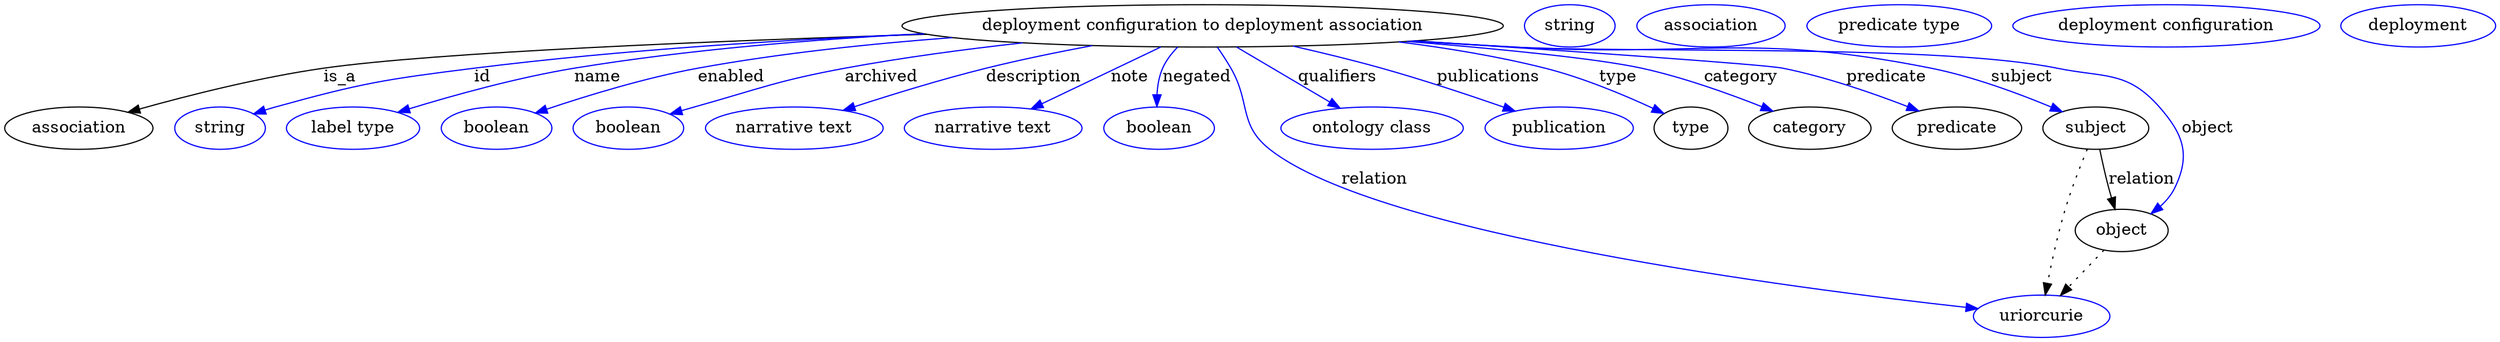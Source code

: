 digraph {
	graph [bb="0,0,2111.7,283"];
	node [label="\N"];
	"deployment configuration to deployment association"	 [height=0.5,
		label="deployment configuration to deployment association",
		pos="1014,265",
		width=7.0952];
	association	 [height=0.5,
		pos="63.044,178",
		width=1.7512];
	"deployment configuration to deployment association" -> association	 [label=is_a,
		lp="283.04,221.5",
		pos="e,105.96,191.24 775.56,258.47 595.28,252.59 363.3,242.75 269.04,229 216.17,221.29 157.08,205.94 115.79,194.09"];
	id	 [color=blue,
		height=0.5,
		label=string,
		pos="182.04,178",
		width=1.0652];
	"deployment configuration to deployment association" -> id	 [color=blue,
		label=id,
		lp="404.04,221.5",
		pos="e,210.86,189.93 774.92,258.6 660.27,253.61 521.19,244.74 397.04,229 321.56,219.43 302.18,217.02 229.04,196 226.25,195.2 223.39,194.3 \
220.52,193.34",
		style=solid];
	name	 [color=blue,
		height=0.5,
		label="label type",
		pos="295.04,178",
		width=1.5707];
	"deployment configuration to deployment association" -> name	 [color=blue,
		label=name,
		lp="502.04,221.5",
		pos="e,333.93,191.07 802.23,254.91 681.33,248.31 542.19,239.07 482.04,229 434.21,220.99 380.97,205.84 343.57,194.12",
		style=solid];
	enabled	 [color=blue,
		height=0.5,
		label=boolean,
		pos="416.04,178",
		width=1.2999];
	"deployment configuration to deployment association" -> enabled	 [color=blue,
		label=enabled,
		lp="616.54,221.5",
		pos="e,450.11,190.47 800.62,255.06 732.34,249.73 656.68,241.54 588.04,229 543.57,220.87 494.22,205.56 459.83,193.83",
		style=solid];
	archived	 [color=blue,
		height=0.5,
		label=boolean,
		pos="528.04,178",
		width=1.2999];
	"deployment configuration to deployment association" -> archived	 [color=blue,
		label=archived,
		lp="744.54,221.5",
		pos="e,563.49,189.75 860.71,250.6 813.18,245.08 760.77,237.92 713.04,229 654.87,218.13 640.91,212.4 584.04,196 580.5,194.98 576.84,193.89 \
573.17,192.76",
		style=solid];
	description	 [color=blue,
		height=0.5,
		label="narrative text",
		pos="668.04,178",
		width=2.0943];
	"deployment configuration to deployment association" -> description	 [color=blue,
		label=description,
		lp="870.04,221.5",
		pos="e,710.71,192.99 917.08,248.3 888.57,242.81 857.42,236.23 829.04,229 792.38,219.66 751.78,206.78 720.51,196.3",
		style=solid];
	note	 [color=blue,
		height=0.5,
		label="narrative text",
		pos="837.04,178",
		width=2.0943];
	"deployment configuration to deployment association" -> note	 [color=blue,
		label=note,
		lp="953.04,221.5",
		pos="e,870.09,194.24 977.37,246.97 948.86,232.96 909.28,213.5 879.42,198.83",
		style=solid];
	negated	 [color=blue,
		height=0.5,
		label=boolean,
		pos="977.04,178",
		width=1.2999];
	"deployment configuration to deployment association" -> negated	 [color=blue,
		label=negated,
		lp="1009,221.5",
		pos="e,975.15,196.16 992.5,247.06 987.55,241.78 982.91,235.63 980.04,229 977,221.95 975.67,213.83 975.24,206.17",
		style=solid];
	relation	 [color=blue,
		height=0.5,
		label=uriorcurie,
		pos="1725,18",
		width=1.6068];
	"deployment configuration to deployment association" -> relation	 [color=blue,
		label=relation,
		lp="1160,134.5",
		pos="e,1669.9,23.722 1026.8,247 1030.6,241.35 1034.6,235.01 1038,229 1054.8,199.45 1044.4,181.09 1071,160 1162.5,87.627 1512.9,41.423 \
1659.7,24.864",
		style=solid];
	qualifiers	 [color=blue,
		height=0.5,
		label="ontology class",
		pos="1157,178",
		width=2.1484];
	"deployment configuration to deployment association" -> qualifiers	 [color=blue,
		label=qualifiers,
		lp="1129,221.5",
		pos="e,1129.4,194.82 1043.7,246.97 1066,233.38 1096.8,214.66 1120.6,200.16",
		style=solid];
	publications	 [color=blue,
		height=0.5,
		label=publication,
		pos="1315,178",
		width=1.7512];
	"deployment configuration to deployment association" -> publications	 [color=blue,
		label=publications,
		lp="1257,221.5",
		pos="e,1276.7,192.39 1093.8,247.82 1117.5,242.3 1143.5,235.82 1167,229 1200.9,219.2 1238.5,206.22 1267.3,195.81",
		style=solid];
	type	 [height=0.5,
		pos="1427,178",
		width=0.86659];
	"deployment configuration to deployment association" -> type	 [color=blue,
		label=type,
		lp="1366,221.5",
		pos="e,1403.4,190.26 1183.9,251.5 1224,246.25 1266.4,239 1305,229 1336.4,220.89 1370.3,206.2 1394.4,194.67",
		style=solid];
	category	 [height=0.5,
		pos="1528,178",
		width=1.4443];
	"deployment configuration to deployment association" -> category	 [color=blue,
		label=category,
		lp="1470,221.5",
		pos="e,1495.7,192.21 1191.2,252.03 1268.1,245.54 1349,237.31 1386,229 1420.7,221.23 1458.4,207.39 1486.3,196.09",
		style=solid];
	predicate	 [height=0.5,
		pos="1653,178",
		width=1.5346];
	"deployment configuration to deployment association" -> predicate	 [color=blue,
		label=predicate,
		lp="1594.5,221.5",
		pos="e,1619.6,192.42 1195.3,252.28 1332.3,242.58 1498.2,230.61 1506,229 1542.1,221.57 1581.3,207.62 1610.2,196.19",
		style=solid];
	subject	 [height=0.5,
		pos="1771,178",
		width=1.2457];
	"deployment configuration to deployment association" -> subject	 [color=blue,
		label=subject,
		lp="1709.5,221.5",
		pos="e,1741.9,191.72 1195.1,252.29 1223.2,250.44 1251.9,248.61 1279,247 1436.3,237.66 1478.7,260.67 1633,229 1667.7,221.89 1705.2,207.55 \
1732.4,195.88",
		style=solid];
	object	 [height=0.5,
		pos="1793,91",
		width=1.1013];
	"deployment configuration to deployment association" -> object	 [color=blue,
		label=object,
		lp="1866.5,178",
		pos="e,1818.5,105.11 1192.9,252.15 1221.7,250.28 1251.2,248.49 1279,247 1381.4,241.53 1639.7,249.84 1740,229 1779.7,220.76 1798.4,226.51 \
1825,196 1845.6,172.51 1851.6,155.13 1838,127 1835.3,121.2 1831,116.04 1826.3,111.57",
		style=solid];
	association_type	 [color=blue,
		height=0.5,
		label=string,
		pos="1326,265",
		width=1.0652];
	association_category	 [color=blue,
		height=0.5,
		label=association,
		pos="1445,265",
		width=1.7512];
	"deployment configuration to deployment association_predicate"	 [color=blue,
		height=0.5,
		label="predicate type",
		pos="1605,265",
		width=2.1845];
	subject -> relation	 [pos="e,1727.9,36.006 1763.1,160.13 1757.2,146.37 1749.3,126.75 1744,109 1737.8,88.182 1732.9,64.102 1729.6,45.943",
		style=dotted];
	subject -> object	 [label=relation,
		lp="1810,134.5",
		pos="e,1787.3,108.86 1774.5,159.97 1776.5,150.18 1779.2,137.87 1782,127 1782.7,124.31 1783.5,121.51 1784.3,118.73"];
	"deployment configuration to deployment association_subject"	 [color=blue,
		height=0.5,
		label="deployment configuration",
		pos="1832,265",
		width=3.6288];
	object -> relation	 [pos="e,1741.2,35.346 1777.3,74.069 1768.6,64.805 1757.8,53.154 1748.2,42.876",
		style=dotted];
	"deployment configuration to deployment association_object"	 [color=blue,
		height=0.5,
		label=deployment,
		pos="2046,265",
		width=1.8234];
}
